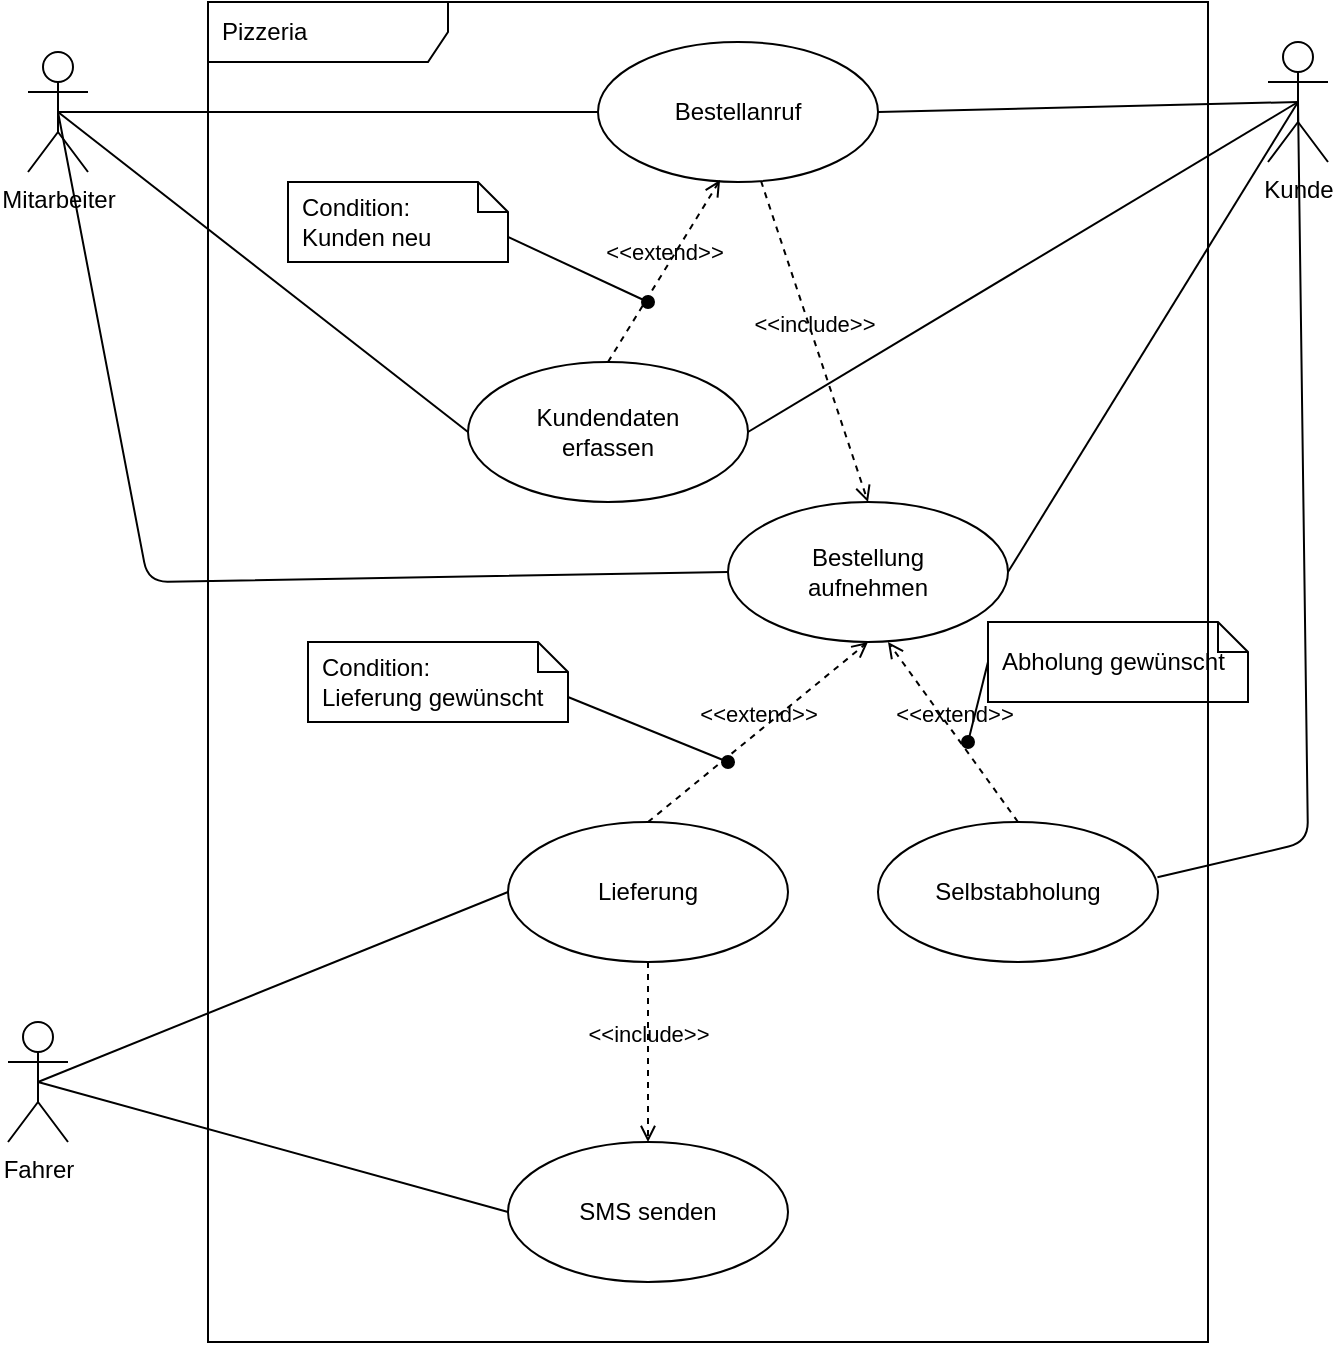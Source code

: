 <mxfile>
    <diagram id="ne3qSiRUdcf6nHCQeAWs" name="UCD">
        <mxGraphModel dx="986" dy="354" grid="1" gridSize="10" guides="1" tooltips="1" connect="1" arrows="1" fold="1" page="1" pageScale="1" pageWidth="827" pageHeight="1169" math="0" shadow="0">
            <root>
                <mxCell id="0"/>
                <mxCell id="1" parent="0"/>
                <mxCell id="3" value="Fahrer" style="shape=umlActor;verticalLabelPosition=bottom;verticalAlign=top;html=1;" parent="1" vertex="1">
                    <mxGeometry x="70" y="540" width="30" height="60" as="geometry"/>
                </mxCell>
                <mxCell id="4" value="Mitarbeiter" style="shape=umlActor;verticalLabelPosition=bottom;verticalAlign=top;html=1;" parent="1" vertex="1">
                    <mxGeometry x="80" y="55" width="30" height="60" as="geometry"/>
                </mxCell>
                <mxCell id="5" value="Kunde" style="shape=umlActor;verticalLabelPosition=bottom;verticalAlign=top;html=1;" parent="1" vertex="1">
                    <mxGeometry x="700" y="50" width="30" height="60" as="geometry"/>
                </mxCell>
                <mxCell id="10" value="Bestellanruf" style="ellipse;whiteSpace=wrap;html=1;" parent="1" vertex="1">
                    <mxGeometry x="365" y="50" width="140" height="70" as="geometry"/>
                </mxCell>
                <mxCell id="19" value="" style="endArrow=none;html=1;exitX=1;exitY=0.5;exitDx=0;exitDy=0;entryX=0.5;entryY=0.5;entryDx=0;entryDy=0;entryPerimeter=0;" parent="1" source="10" target="5" edge="1">
                    <mxGeometry width="50" height="50" relative="1" as="geometry">
                        <mxPoint x="490" y="240" as="sourcePoint"/>
                        <mxPoint x="540" y="190" as="targetPoint"/>
                    </mxGeometry>
                </mxCell>
                <mxCell id="23" value="" style="endArrow=none;html=1;exitX=0.5;exitY=0.5;exitDx=0;exitDy=0;exitPerimeter=0;entryX=0;entryY=0.5;entryDx=0;entryDy=0;" parent="1" source="4" target="10" edge="1">
                    <mxGeometry width="50" height="50" relative="1" as="geometry">
                        <mxPoint x="410" y="240.0" as="sourcePoint"/>
                        <mxPoint x="460" y="190" as="targetPoint"/>
                    </mxGeometry>
                </mxCell>
                <mxCell id="24" value="Kundendaten&lt;br&gt;erfassen" style="ellipse;whiteSpace=wrap;html=1;" parent="1" vertex="1">
                    <mxGeometry x="300" y="210.0" width="140" height="70" as="geometry"/>
                </mxCell>
                <mxCell id="25" value="" style="endArrow=none;html=1;entryX=0.5;entryY=0.5;entryDx=0;entryDy=0;entryPerimeter=0;exitX=0;exitY=0.5;exitDx=0;exitDy=0;" parent="1" source="24" target="4" edge="1">
                    <mxGeometry width="50" height="50" relative="1" as="geometry">
                        <mxPoint x="200" y="250" as="sourcePoint"/>
                        <mxPoint x="250" y="260" as="targetPoint"/>
                    </mxGeometry>
                </mxCell>
                <mxCell id="27" value="" style="endArrow=none;html=1;entryX=0.5;entryY=0.5;entryDx=0;entryDy=0;entryPerimeter=0;exitX=1;exitY=0.5;exitDx=0;exitDy=0;" parent="1" source="24" target="5" edge="1">
                    <mxGeometry width="50" height="50" relative="1" as="geometry">
                        <mxPoint x="630" y="140" as="sourcePoint"/>
                        <mxPoint x="720" y="80" as="targetPoint"/>
                    </mxGeometry>
                </mxCell>
                <mxCell id="32" value="Condition:&#10;Kunden neu" style="shape=note;size=15;spacingLeft=5;align=left;whiteSpace=wrap;" parent="1" vertex="1">
                    <mxGeometry x="210" y="120" width="110" height="40" as="geometry"/>
                </mxCell>
                <mxCell id="38" value="Bestellung&lt;br&gt;aufnehmen" style="ellipse;whiteSpace=wrap;html=1;" parent="1" vertex="1">
                    <mxGeometry x="430" y="280.0" width="140" height="70" as="geometry"/>
                </mxCell>
                <mxCell id="39" value="&amp;lt;&amp;lt;include&amp;gt;&amp;gt;" style="html=1;verticalAlign=bottom;labelBackgroundColor=none;endArrow=open;endFill=0;dashed=1;entryX=0.5;entryY=0;entryDx=0;entryDy=0;" parent="1" source="10" target="38" edge="1">
                    <mxGeometry width="160" relative="1" as="geometry">
                        <mxPoint x="310" y="210" as="sourcePoint"/>
                        <mxPoint x="470" y="210" as="targetPoint"/>
                    </mxGeometry>
                </mxCell>
                <mxCell id="40" value="Lieferung" style="ellipse;whiteSpace=wrap;html=1;" parent="1" vertex="1">
                    <mxGeometry x="320" y="440.0" width="140" height="70" as="geometry"/>
                </mxCell>
                <mxCell id="42" value="Selbstabholung" style="ellipse;whiteSpace=wrap;html=1;" parent="1" vertex="1">
                    <mxGeometry x="505" y="440.0" width="140" height="70" as="geometry"/>
                </mxCell>
                <mxCell id="43" value="&amp;lt;&amp;lt;extend&amp;gt;&amp;gt;" style="html=1;verticalAlign=bottom;labelBackgroundColor=none;endArrow=open;endFill=0;dashed=1;exitX=0.5;exitY=0;exitDx=0;exitDy=0;entryX=0.5;entryY=1;entryDx=0;entryDy=0;" parent="1" source="40" target="38" edge="1">
                    <mxGeometry width="160" relative="1" as="geometry">
                        <mxPoint x="310" y="540" as="sourcePoint"/>
                        <mxPoint x="470" y="540" as="targetPoint"/>
                    </mxGeometry>
                </mxCell>
                <mxCell id="44" value="&amp;lt;&amp;lt;extend&amp;gt;&amp;gt;" style="html=1;verticalAlign=bottom;labelBackgroundColor=none;endArrow=open;endFill=0;dashed=1;exitX=0.5;exitY=0;exitDx=0;exitDy=0;" parent="1" source="42" edge="1">
                    <mxGeometry width="160" relative="1" as="geometry">
                        <mxPoint x="310" y="540" as="sourcePoint"/>
                        <mxPoint x="510" y="350" as="targetPoint"/>
                    </mxGeometry>
                </mxCell>
                <mxCell id="45" value="SMS senden" style="ellipse;whiteSpace=wrap;html=1;" parent="1" vertex="1">
                    <mxGeometry x="320" y="600.0" width="140" height="70" as="geometry"/>
                </mxCell>
                <mxCell id="46" value="" style="endArrow=none;html=1;exitX=0.5;exitY=0.5;exitDx=0;exitDy=0;exitPerimeter=0;entryX=0;entryY=0.5;entryDx=0;entryDy=0;" parent="1" source="3" target="40" edge="1">
                    <mxGeometry width="50" height="50" relative="1" as="geometry">
                        <mxPoint x="370" y="650.0" as="sourcePoint"/>
                        <mxPoint x="420" y="600" as="targetPoint"/>
                    </mxGeometry>
                </mxCell>
                <mxCell id="47" value="" style="endArrow=none;html=1;exitX=0.5;exitY=0.5;exitDx=0;exitDy=0;exitPerimeter=0;entryX=0;entryY=0.5;entryDx=0;entryDy=0;" parent="1" source="3" target="45" edge="1">
                    <mxGeometry width="50" height="50" relative="1" as="geometry">
                        <mxPoint x="370" y="650.0" as="sourcePoint"/>
                        <mxPoint x="420" y="600" as="targetPoint"/>
                    </mxGeometry>
                </mxCell>
                <mxCell id="49" value="&amp;lt;&amp;lt;include&amp;gt;&amp;gt;" style="html=1;verticalAlign=bottom;labelBackgroundColor=none;endArrow=open;endFill=0;dashed=1;exitX=0.5;exitY=1;exitDx=0;exitDy=0;entryX=0.5;entryY=0;entryDx=0;entryDy=0;" parent="1" source="40" target="45" edge="1">
                    <mxGeometry width="160" relative="1" as="geometry">
                        <mxPoint x="320" y="630" as="sourcePoint"/>
                        <mxPoint x="470" y="710" as="targetPoint"/>
                    </mxGeometry>
                </mxCell>
                <mxCell id="53" value="&amp;lt;&amp;lt;extend&amp;gt;&amp;gt;" style="html=1;verticalAlign=bottom;labelBackgroundColor=none;endArrow=open;endFill=0;dashed=1;entryX=0.436;entryY=0.986;entryDx=0;entryDy=0;entryPerimeter=0;startArrow=none;exitX=0.5;exitY=0;exitDx=0;exitDy=0;" edge="1" parent="1" source="24" target="10">
                    <mxGeometry width="160" relative="1" as="geometry">
                        <mxPoint x="360" y="230" as="sourcePoint"/>
                        <mxPoint x="430" y="250" as="targetPoint"/>
                    </mxGeometry>
                </mxCell>
                <mxCell id="55" value="" style="endArrow=none;html=1;rounded=0;align=center;verticalAlign=top;endFill=0;labelBackgroundColor=none;endSize=6;startArrow=oval;startFill=1;entryX=0;entryY=0;entryDx=110;entryDy=27.5;entryPerimeter=0;" edge="1" parent="1" target="32">
                    <mxGeometry relative="1" as="geometry">
                        <mxPoint x="390" y="180" as="sourcePoint"/>
                        <mxPoint x="220" y="264.5" as="targetPoint"/>
                    </mxGeometry>
                </mxCell>
                <mxCell id="63" value="Condition:&#10;Lieferung gewünscht" style="shape=note;size=15;spacingLeft=5;align=left;whiteSpace=wrap;" vertex="1" parent="1">
                    <mxGeometry x="220" y="350" width="130" height="40" as="geometry"/>
                </mxCell>
                <mxCell id="64" value="" style="endArrow=none;html=1;rounded=0;align=center;verticalAlign=top;endFill=0;labelBackgroundColor=none;endSize=6;startArrow=oval;startFill=1;entryX=0;entryY=0;entryDx=130;entryDy=27.5;entryPerimeter=0;" edge="1" parent="1" target="63">
                    <mxGeometry relative="1" as="geometry">
                        <mxPoint x="430" y="410" as="sourcePoint"/>
                        <mxPoint x="250" y="494.5" as="targetPoint"/>
                    </mxGeometry>
                </mxCell>
                <mxCell id="65" value="Abholung gewünscht" style="shape=note;size=15;spacingLeft=5;align=left;whiteSpace=wrap;" vertex="1" parent="1">
                    <mxGeometry x="560" y="340" width="130" height="40" as="geometry"/>
                </mxCell>
                <mxCell id="66" value="" style="endArrow=none;html=1;rounded=0;align=center;verticalAlign=top;endFill=0;labelBackgroundColor=none;endSize=6;startArrow=oval;startFill=1;entryX=0;entryY=0.5;entryDx=0;entryDy=0;entryPerimeter=0;" edge="1" parent="1" target="65">
                    <mxGeometry relative="1" as="geometry">
                        <mxPoint x="550" y="400" as="sourcePoint"/>
                        <mxPoint x="360" y="387.5" as="targetPoint"/>
                    </mxGeometry>
                </mxCell>
                <mxCell id="67" value="" style="endArrow=none;html=1;entryX=0.5;entryY=0.5;entryDx=0;entryDy=0;entryPerimeter=0;exitX=0;exitY=0.5;exitDx=0;exitDy=0;" edge="1" parent="1" source="38" target="4">
                    <mxGeometry width="50" height="50" relative="1" as="geometry">
                        <mxPoint x="310" y="255.0" as="sourcePoint"/>
                        <mxPoint x="105" y="95" as="targetPoint"/>
                        <Array as="points">
                            <mxPoint x="140" y="320"/>
                        </Array>
                    </mxGeometry>
                </mxCell>
                <mxCell id="68" value="" style="endArrow=none;html=1;entryX=0.5;entryY=0.5;entryDx=0;entryDy=0;entryPerimeter=0;exitX=1;exitY=0.5;exitDx=0;exitDy=0;" edge="1" parent="1" source="38" target="5">
                    <mxGeometry width="50" height="50" relative="1" as="geometry">
                        <mxPoint x="450" y="255.0" as="sourcePoint"/>
                        <mxPoint x="725" y="90" as="targetPoint"/>
                    </mxGeometry>
                </mxCell>
                <mxCell id="69" value="" style="endArrow=none;html=1;entryX=0.5;entryY=0.5;entryDx=0;entryDy=0;entryPerimeter=0;exitX=0.998;exitY=0.395;exitDx=0;exitDy=0;exitPerimeter=0;" edge="1" parent="1" source="42" target="5">
                    <mxGeometry width="50" height="50" relative="1" as="geometry">
                        <mxPoint x="690" y="470" as="sourcePoint"/>
                        <mxPoint x="725" y="90" as="targetPoint"/>
                        <Array as="points">
                            <mxPoint x="720" y="450"/>
                        </Array>
                    </mxGeometry>
                </mxCell>
                <mxCell id="70" value="Pizzeria" style="shape=umlFrame;whiteSpace=wrap;html=1;width=120;height=30;boundedLbl=1;verticalAlign=middle;align=left;spacingLeft=5;" vertex="1" parent="1">
                    <mxGeometry x="170" y="30" width="500" height="670" as="geometry"/>
                </mxCell>
            </root>
        </mxGraphModel>
    </diagram>
</mxfile>